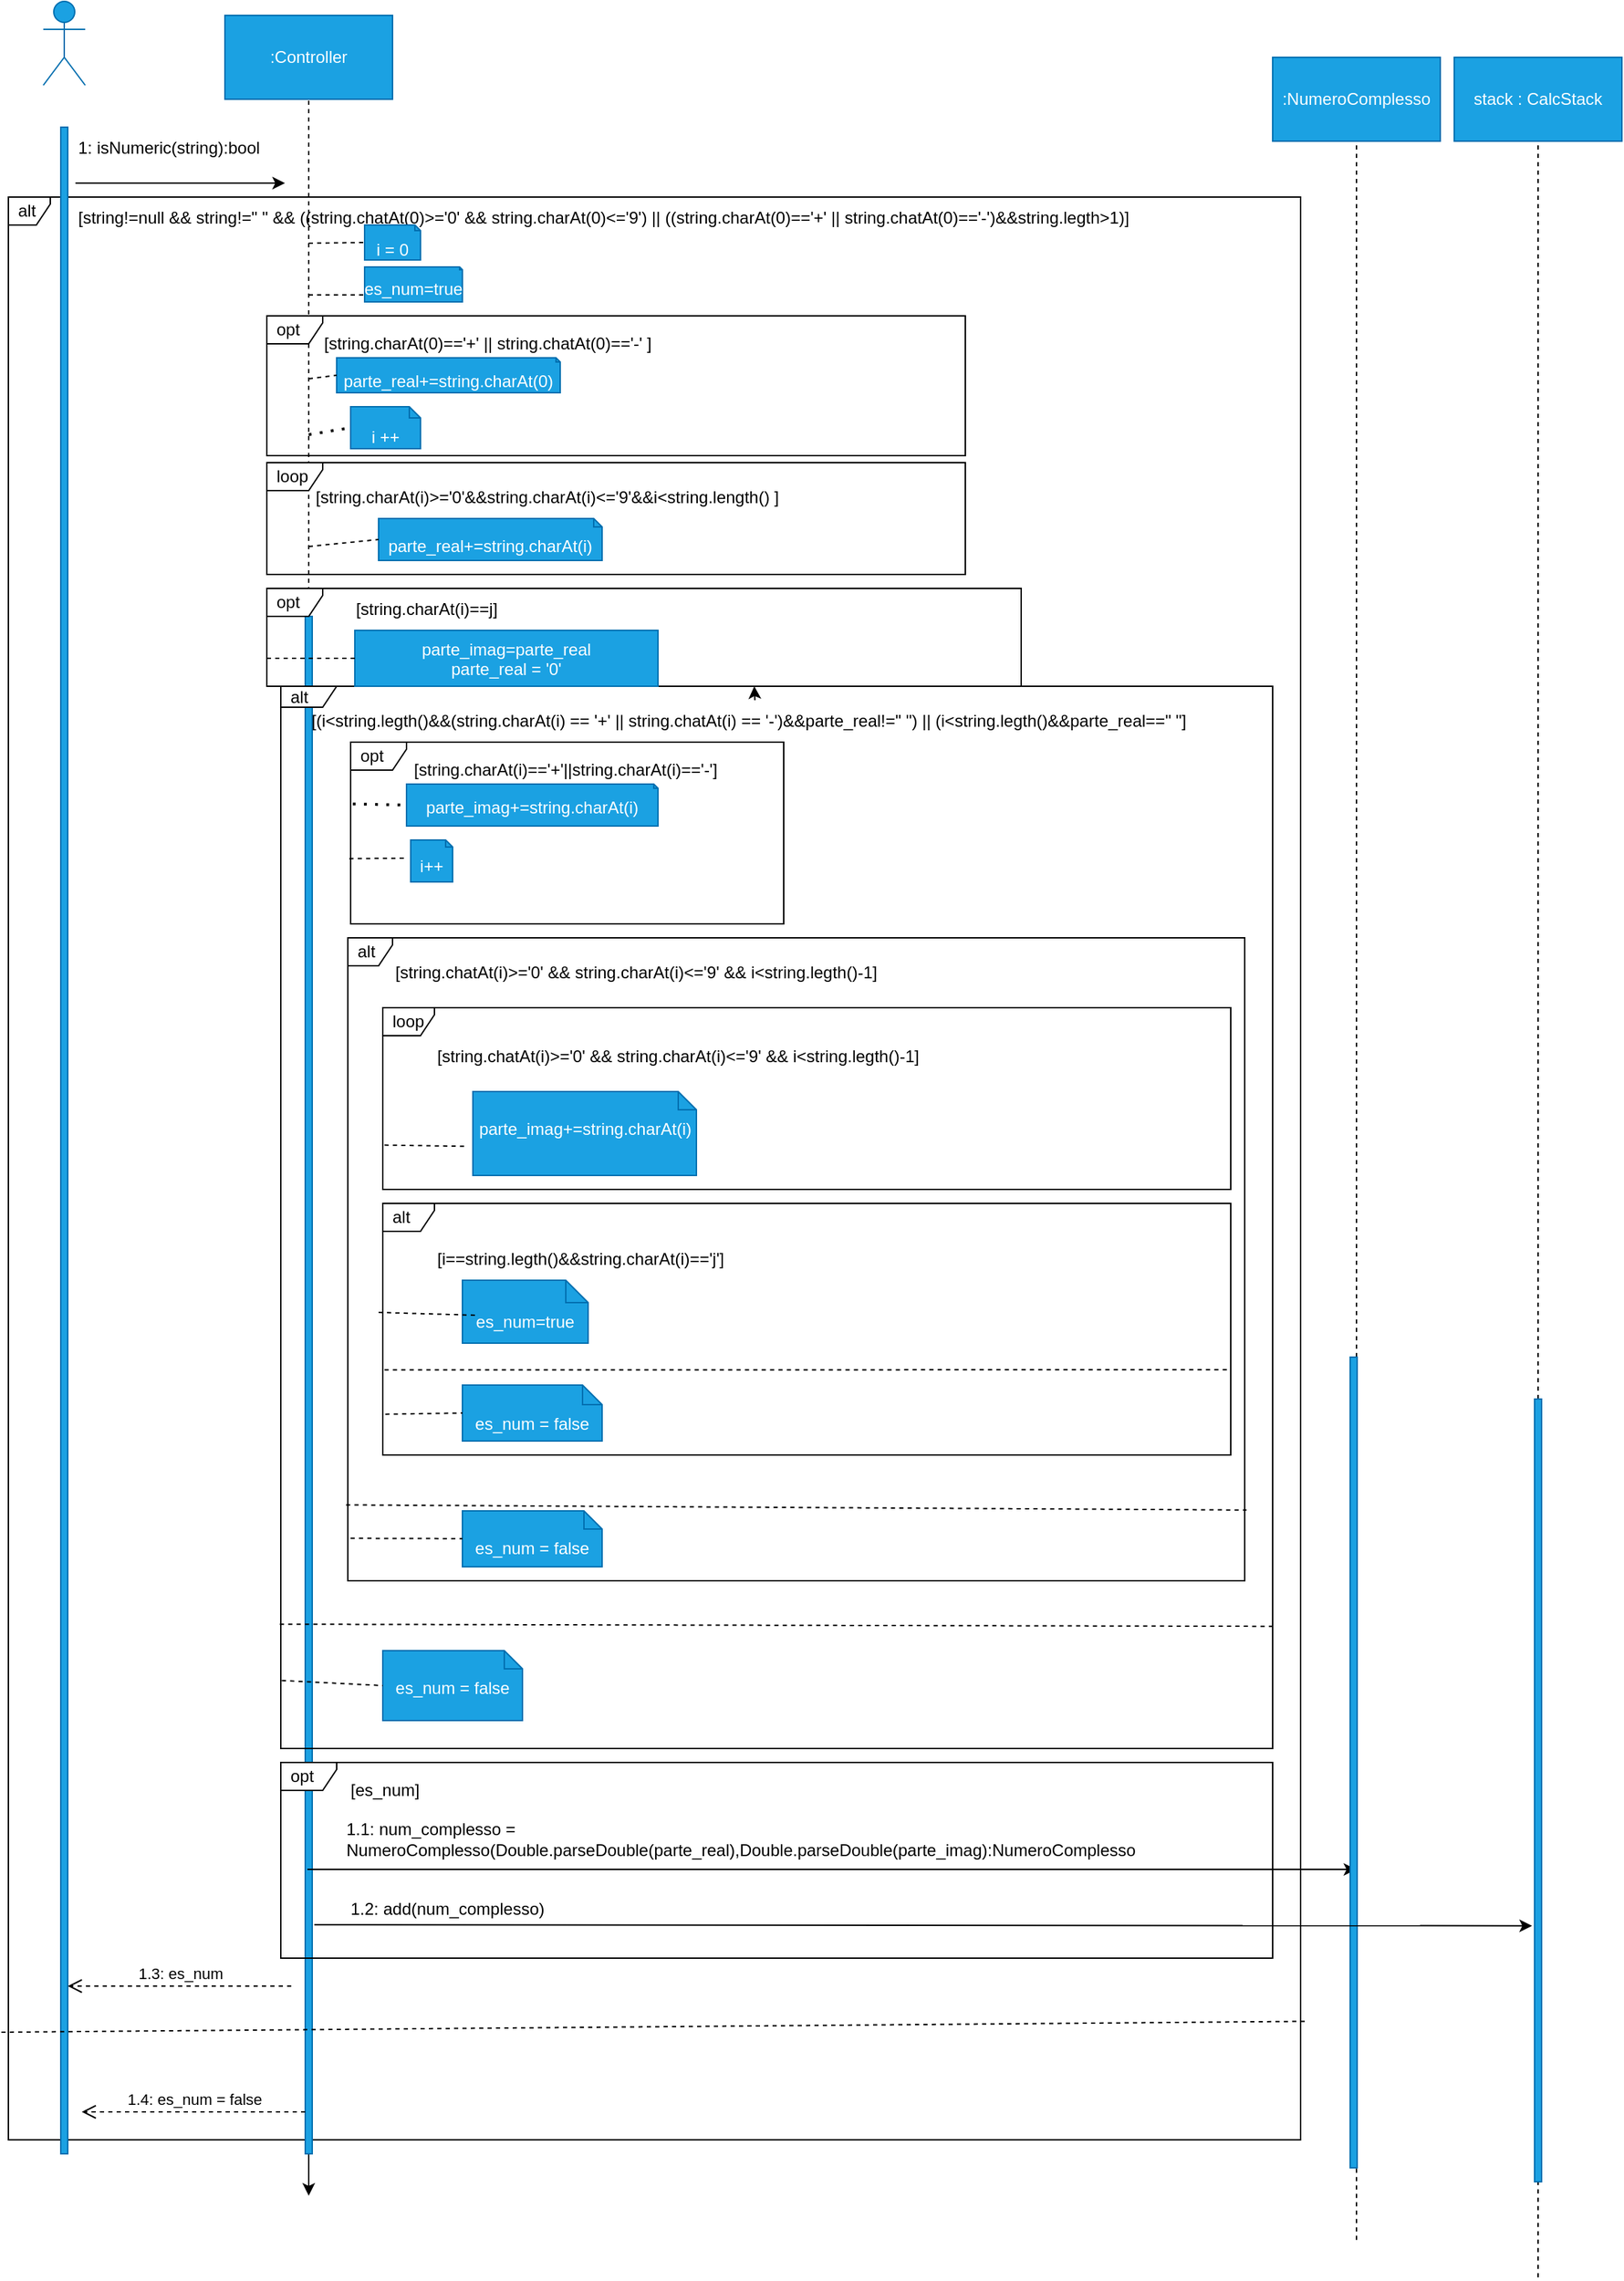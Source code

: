 <mxfile>
    <diagram id="JCXdLLRSakVFH7HluJLd" name="Page-1">
        <mxGraphModel dx="810" dy="604" grid="1" gridSize="10" guides="1" tooltips="1" connect="1" arrows="1" fold="1" page="1" pageScale="1" pageWidth="850" pageHeight="1100" math="0" shadow="0">
            <root>
                <mxCell id="0"/>
                <mxCell id="1" parent="0"/>
                <mxCell id="12" value="alt" style="shape=umlFrame;whiteSpace=wrap;html=1;width=30;height=20;boundedLbl=1;verticalAlign=middle;align=left;spacingLeft=5;" parent="1" vertex="1">
                    <mxGeometry x="5" y="140" width="925" height="1390" as="geometry"/>
                </mxCell>
                <mxCell id="2" value="Actor" style="shape=umlActor;verticalLabelPosition=bottom;verticalAlign=top;html=1;fillColor=#1ba1e2;fontColor=#ffffff;strokeColor=#006EAF;" parent="1" vertex="1">
                    <mxGeometry x="30" width="30" height="60" as="geometry"/>
                </mxCell>
                <mxCell id="3" value="" style="html=1;points=[];perimeter=orthogonalPerimeter;fillColor=#1ba1e2;fontColor=#ffffff;strokeColor=#006EAF;" parent="1" vertex="1">
                    <mxGeometry x="42.5" y="90" width="5" height="1450" as="geometry"/>
                </mxCell>
                <mxCell id="4" value="" style="endArrow=classic;html=1;" parent="1" edge="1">
                    <mxGeometry width="50" height="50" relative="1" as="geometry">
                        <mxPoint x="53" y="130" as="sourcePoint"/>
                        <mxPoint x="203" y="130" as="targetPoint"/>
                    </mxGeometry>
                </mxCell>
                <mxCell id="5" value="1: isNumeric(string):bool&amp;nbsp;" style="text;html=1;strokeColor=none;fillColor=none;align=left;verticalAlign=middle;whiteSpace=wrap;rounded=0;" parent="1" vertex="1">
                    <mxGeometry x="53" y="90" width="240" height="30" as="geometry"/>
                </mxCell>
                <mxCell id="6" value=":Controller" style="rounded=0;whiteSpace=wrap;html=1;fillColor=#1ba1e2;fontColor=#ffffff;strokeColor=#006EAF;" parent="1" vertex="1">
                    <mxGeometry x="160" y="10" width="120" height="60" as="geometry"/>
                </mxCell>
                <mxCell id="7" value="" style="endArrow=none;dashed=1;html=1;entryX=0.5;entryY=1;entryDx=0;entryDy=0;startArrow=none;" parent="1" source="8" target="6" edge="1">
                    <mxGeometry width="50" height="50" relative="1" as="geometry">
                        <mxPoint x="220" y="880" as="sourcePoint"/>
                        <mxPoint x="340" y="260" as="targetPoint"/>
                    </mxGeometry>
                </mxCell>
                <mxCell id="10" value="" style="endArrow=none;dashed=1;html=1;entryX=0.5;entryY=1;entryDx=0;entryDy=0;" parent="1" target="8" edge="1">
                    <mxGeometry width="50" height="50" relative="1" as="geometry">
                        <mxPoint x="220" y="1340.833" as="sourcePoint"/>
                        <mxPoint x="220" y="200" as="targetPoint"/>
                    </mxGeometry>
                </mxCell>
                <mxCell id="73" style="edgeStyle=none;html=1;" edge="1" parent="1" source="8">
                    <mxGeometry relative="1" as="geometry">
                        <mxPoint x="220" y="1570" as="targetPoint"/>
                    </mxGeometry>
                </mxCell>
                <mxCell id="8" value="" style="html=1;points=[];perimeter=orthogonalPerimeter;fillColor=#1ba1e2;fontColor=#ffffff;strokeColor=#006EAF;" parent="1" vertex="1">
                    <mxGeometry x="217.5" y="440" width="5" height="1100" as="geometry"/>
                </mxCell>
                <mxCell id="9" value="[string.charAt(i)&amp;gt;='0'&amp;amp;&amp;amp;string.charAt(i)&amp;lt;='9'&amp;amp;&amp;amp;i&amp;lt;string.length() ]" style="text;html=1;strokeColor=none;fillColor=none;align=left;verticalAlign=middle;whiteSpace=wrap;rounded=0;" parent="1" vertex="1">
                    <mxGeometry x="222.5" y="340" width="390" height="30" as="geometry"/>
                </mxCell>
                <mxCell id="11" value="loop" style="shape=umlFrame;whiteSpace=wrap;html=1;width=40;height=20;boundedLbl=1;verticalAlign=middle;align=left;spacingLeft=5;" parent="1" vertex="1">
                    <mxGeometry x="190" y="330" width="500" height="80" as="geometry"/>
                </mxCell>
                <mxCell id="13" value="[string!=null &amp;amp;&amp;amp; string!=&quot; &quot; &amp;amp;&amp;amp; ((string.chatAt(0)&amp;gt;='0' &amp;amp;&amp;amp; string.charAt(0)&amp;lt;='9') || ((string.charAt(0)=='+' || string.chatAt(0)=='-')&amp;amp;&amp;amp;string.legth&amp;gt;1)]" style="text;html=1;strokeColor=none;fillColor=none;align=left;verticalAlign=middle;whiteSpace=wrap;rounded=0;" parent="1" vertex="1">
                    <mxGeometry x="53" y="140" width="817" height="30" as="geometry"/>
                </mxCell>
                <mxCell id="16" value="i = 0" style="shape=note2;boundedLbl=1;whiteSpace=wrap;html=1;size=4;verticalAlign=top;align=center;fillColor=#1ba1e2;fontColor=#ffffff;strokeColor=#006EAF;" parent="1" vertex="1">
                    <mxGeometry x="260" y="160" width="40" height="25" as="geometry"/>
                </mxCell>
                <mxCell id="17" value="" style="endArrow=none;dashed=1;html=1;entryX=0;entryY=0.5;entryDx=0;entryDy=0;entryPerimeter=0;" parent="1" target="16" edge="1">
                    <mxGeometry width="50" height="50" relative="1" as="geometry">
                        <mxPoint x="220" y="173" as="sourcePoint"/>
                        <mxPoint x="270" y="300" as="targetPoint"/>
                    </mxGeometry>
                </mxCell>
                <mxCell id="19" value="parte_real+=string.charAt(i)" style="shape=note2;boundedLbl=1;whiteSpace=wrap;html=1;size=6;verticalAlign=top;align=center;fillColor=#1ba1e2;fontColor=#ffffff;strokeColor=#006EAF;" parent="1" vertex="1">
                    <mxGeometry x="270" y="370" width="160" height="30" as="geometry"/>
                </mxCell>
                <mxCell id="20" value="" style="endArrow=none;dashed=1;html=1;entryX=0;entryY=0.5;entryDx=0;entryDy=0;entryPerimeter=0;" parent="1" target="19" edge="1">
                    <mxGeometry width="50" height="50" relative="1" as="geometry">
                        <mxPoint x="220" y="390" as="sourcePoint"/>
                        <mxPoint x="270" y="400" as="targetPoint"/>
                    </mxGeometry>
                </mxCell>
                <mxCell id="22" value="alt" style="shape=umlFrame;whiteSpace=wrap;html=1;width=40;height=15;boundedLbl=1;verticalAlign=middle;align=left;spacingLeft=5;" parent="1" vertex="1">
                    <mxGeometry x="200" y="490" width="710" height="760" as="geometry"/>
                </mxCell>
                <mxCell id="72" style="edgeStyle=none;html=1;" edge="1" parent="1" source="23" target="22">
                    <mxGeometry relative="1" as="geometry"/>
                </mxCell>
                <mxCell id="23" value="[(i&amp;lt;string.legth()&amp;amp;&amp;amp;(string.charAt(i) == '+' || string.chatAt(i) == '-')&amp;amp;&amp;amp;parte_real!=&quot; &quot;) || (i&amp;lt;string.legth()&amp;amp;&amp;amp;parte_real==&quot; &quot;]" style="text;html=1;strokeColor=none;fillColor=none;align=left;verticalAlign=middle;whiteSpace=wrap;rounded=0;" parent="1" vertex="1">
                    <mxGeometry x="220" y="500" width="640" height="30" as="geometry"/>
                </mxCell>
                <mxCell id="24" value="alt" style="shape=umlFrame;whiteSpace=wrap;html=1;width=32;height=20;boundedLbl=1;verticalAlign=middle;align=left;spacingLeft=5;" parent="1" vertex="1">
                    <mxGeometry x="248" y="670" width="642" height="460" as="geometry"/>
                </mxCell>
                <mxCell id="25" value="[string.chatAt(i)&amp;gt;='0' &amp;amp;&amp;amp; string.charAt(i)&amp;lt;='9' &amp;amp;&amp;amp; i&amp;lt;string.legth()-1]" style="text;html=1;strokeColor=none;fillColor=none;align=left;verticalAlign=middle;whiteSpace=wrap;rounded=0;" parent="1" vertex="1">
                    <mxGeometry x="280" y="680" width="470" height="30" as="geometry"/>
                </mxCell>
                <mxCell id="26" value="i++" style="shape=note2;boundedLbl=1;whiteSpace=wrap;html=1;size=5;verticalAlign=top;align=center;fillColor=#1ba1e2;fontColor=#ffffff;strokeColor=#006EAF;" parent="1" vertex="1">
                    <mxGeometry x="293" y="600" width="30" height="30" as="geometry"/>
                </mxCell>
                <mxCell id="28" value="loop" style="shape=umlFrame;whiteSpace=wrap;html=1;width=37;height=20;boundedLbl=1;verticalAlign=middle;align=left;spacingLeft=5;" parent="1" vertex="1">
                    <mxGeometry x="273" y="720" width="607" height="130" as="geometry"/>
                </mxCell>
                <mxCell id="29" value="[string.chatAt(i)&amp;gt;='0' &amp;amp;&amp;amp; string.charAt(i)&amp;lt;='9' &amp;amp;&amp;amp; i&amp;lt;string.legth()-1]" style="text;html=1;strokeColor=none;fillColor=none;align=left;verticalAlign=middle;whiteSpace=wrap;rounded=0;" parent="1" vertex="1">
                    <mxGeometry x="310" y="740" width="430" height="30" as="geometry"/>
                </mxCell>
                <mxCell id="30" value="parte_imag+=string.charAt(i)" style="shape=note2;boundedLbl=1;whiteSpace=wrap;html=1;size=13;verticalAlign=top;align=center;fillColor=#1ba1e2;fontColor=#ffffff;strokeColor=#006EAF;" parent="1" vertex="1">
                    <mxGeometry x="337.5" y="780" width="160" height="60" as="geometry"/>
                </mxCell>
                <mxCell id="31" value="" style="endArrow=none;dashed=1;html=1;entryX=-0.022;entryY=0.653;entryDx=0;entryDy=0;entryPerimeter=0;exitX=0.002;exitY=0.756;exitDx=0;exitDy=0;exitPerimeter=0;" parent="1" edge="1" target="30" source="28">
                    <mxGeometry width="50" height="50" relative="1" as="geometry">
                        <mxPoint x="270" y="700" as="sourcePoint"/>
                        <mxPoint x="310" y="700" as="targetPoint"/>
                    </mxGeometry>
                </mxCell>
                <mxCell id="32" value="alt" style="shape=umlFrame;whiteSpace=wrap;html=1;width=37;height=20;boundedLbl=1;verticalAlign=middle;align=left;spacingLeft=5;" parent="1" vertex="1">
                    <mxGeometry x="273" y="860" width="607" height="180" as="geometry"/>
                </mxCell>
                <mxCell id="33" value="[i==string.legth()&amp;amp;&amp;amp;string.charAt(i)=='j']" style="text;html=1;strokeColor=none;fillColor=none;align=left;verticalAlign=middle;whiteSpace=wrap;rounded=0;" parent="1" vertex="1">
                    <mxGeometry x="310" y="885" width="215" height="30" as="geometry"/>
                </mxCell>
                <mxCell id="34" value="es_num=true" style="shape=note2;boundedLbl=1;whiteSpace=wrap;html=1;size=16;verticalAlign=top;align=center;fillColor=#1ba1e2;fontColor=#ffffff;strokeColor=#006EAF;" parent="1" vertex="1">
                    <mxGeometry x="330" y="915" width="90" height="45" as="geometry"/>
                </mxCell>
                <mxCell id="35" value="" style="endArrow=none;dashed=1;html=1;entryX=0.111;entryY=0.556;entryDx=0;entryDy=0;entryPerimeter=0;" parent="1" target="34" edge="1">
                    <mxGeometry width="50" height="50" relative="1" as="geometry">
                        <mxPoint x="270" y="938" as="sourcePoint"/>
                        <mxPoint x="320" y="780" as="targetPoint"/>
                    </mxGeometry>
                </mxCell>
                <mxCell id="39" value="" style="endArrow=classic;html=1;exitX=0.302;exitY=0.815;exitDx=0;exitDy=0;exitPerimeter=0;entryX=0.869;entryY=0.632;entryDx=0;entryDy=0;entryPerimeter=0;movable=1;resizable=1;rotatable=1;deletable=1;editable=1;connectable=1;" parent="1" source="8" target="43" edge="1">
                    <mxGeometry width="50" height="50" relative="1" as="geometry">
                        <mxPoint x="350" y="960" as="sourcePoint"/>
                        <mxPoint x="400" y="910" as="targetPoint"/>
                    </mxGeometry>
                </mxCell>
                <mxCell id="36" value="1.1: num_complesso =&amp;nbsp; NumeroComplesso(Double.parseDouble(parte_real),Double.parseDouble(parte_imag):NumeroComplesso" style="text;html=1;strokeColor=none;fillColor=none;align=left;verticalAlign=middle;whiteSpace=wrap;rounded=0;" parent="1" vertex="1">
                    <mxGeometry x="245" y="1300" width="560" height="30" as="geometry"/>
                </mxCell>
                <mxCell id="40" value=":NumeroComplesso" style="rounded=0;whiteSpace=wrap;html=1;fillColor=#1ba1e2;fontColor=#ffffff;strokeColor=#006EAF;" parent="1" vertex="1">
                    <mxGeometry x="910" y="40" width="120" height="60" as="geometry"/>
                </mxCell>
                <mxCell id="41" value="" style="endArrow=none;dashed=1;html=1;startArrow=none;entryX=0.5;entryY=1;entryDx=0;entryDy=0;" parent="1" source="43" edge="1" target="40">
                    <mxGeometry width="50" height="50" relative="1" as="geometry">
                        <mxPoint x="970" y="1338.333" as="sourcePoint"/>
                        <mxPoint x="970" y="200" as="targetPoint"/>
                    </mxGeometry>
                </mxCell>
                <mxCell id="42" value="" style="endArrow=none;dashed=1;html=1;" parent="1" target="43" edge="1">
                    <mxGeometry width="50" height="50" relative="1" as="geometry">
                        <mxPoint x="970" y="1601.667" as="sourcePoint"/>
                        <mxPoint x="970" y="200" as="targetPoint"/>
                    </mxGeometry>
                </mxCell>
                <mxCell id="43" value="" style="html=1;points=[];perimeter=orthogonalPerimeter;fillColor=#1ba1e2;fontColor=#ffffff;strokeColor=#006EAF;" parent="1" vertex="1">
                    <mxGeometry x="965.5" y="970" width="5" height="580" as="geometry"/>
                </mxCell>
                <mxCell id="46" value="1.2: add(num_complesso)&amp;nbsp;" style="text;html=1;strokeColor=none;fillColor=none;align=left;verticalAlign=middle;whiteSpace=wrap;rounded=0;" parent="1" vertex="1">
                    <mxGeometry x="248" y="1350" width="550" height="30" as="geometry"/>
                </mxCell>
                <mxCell id="47" value="stack : CalcStack" style="rounded=0;whiteSpace=wrap;html=1;fillColor=#1ba1e2;fontColor=#ffffff;strokeColor=#006EAF;" parent="1" vertex="1">
                    <mxGeometry x="1040" y="40" width="120" height="60" as="geometry"/>
                </mxCell>
                <mxCell id="48" value="" style="endArrow=none;dashed=1;html=1;startArrow=none;entryX=0.5;entryY=1;entryDx=0;entryDy=0;" parent="1" source="53" edge="1" target="47">
                    <mxGeometry width="50" height="50" relative="1" as="geometry">
                        <mxPoint x="1100" y="1340.833" as="sourcePoint"/>
                        <mxPoint x="1100" y="200" as="targetPoint"/>
                    </mxGeometry>
                </mxCell>
                <mxCell id="52" value="" style="endArrow=none;dashed=1;html=1;" parent="1" target="53" edge="1">
                    <mxGeometry width="50" height="50" relative="1" as="geometry">
                        <mxPoint x="1100" y="1628.333" as="sourcePoint"/>
                        <mxPoint x="1100" y="200" as="targetPoint"/>
                    </mxGeometry>
                </mxCell>
                <mxCell id="53" value="" style="html=1;points=[];perimeter=orthogonalPerimeter;fillColor=#1ba1e2;fontColor=#ffffff;strokeColor=#006EAF;" parent="1" vertex="1">
                    <mxGeometry x="1097.5" y="1000" width="5" height="560" as="geometry"/>
                </mxCell>
                <mxCell id="54" value="" style="endArrow=classic;html=1;exitX=1.302;exitY=0.851;exitDx=0;exitDy=0;exitPerimeter=0;movable=1;resizable=1;rotatable=1;deletable=1;editable=1;connectable=1;entryX=-0.365;entryY=0.673;entryDx=0;entryDy=0;entryPerimeter=0;" parent="1" source="8" target="53" edge="1">
                    <mxGeometry width="50" height="50" relative="1" as="geometry">
                        <mxPoint x="320" y="930" as="sourcePoint"/>
                        <mxPoint x="1110" y="1020" as="targetPoint"/>
                    </mxGeometry>
                </mxCell>
                <mxCell id="57" value="" style="endArrow=none;dashed=1;html=1;entryX=1.006;entryY=0.939;entryDx=0;entryDy=0;entryPerimeter=0;" parent="1" target="12" edge="1">
                    <mxGeometry width="50" height="50" relative="1" as="geometry">
                        <mxPoint y="1453" as="sourcePoint"/>
                        <mxPoint x="60" y="1190" as="targetPoint"/>
                    </mxGeometry>
                </mxCell>
                <mxCell id="61" value="1.4: es_num = false" style="endArrow=open;startArrow=none;endFill=0;startFill=0;endSize=8;html=1;verticalAlign=bottom;dashed=1;labelBackgroundColor=none;" parent="1" edge="1">
                    <mxGeometry width="160" relative="1" as="geometry">
                        <mxPoint x="217.5" y="1510" as="sourcePoint"/>
                        <mxPoint x="57.5" y="1510" as="targetPoint"/>
                    </mxGeometry>
                </mxCell>
                <mxCell id="62" value="1.3: es_num" style="endArrow=open;startArrow=none;endFill=0;startFill=0;endSize=8;html=1;verticalAlign=bottom;dashed=1;labelBackgroundColor=none;" parent="1" edge="1">
                    <mxGeometry width="160" relative="1" as="geometry">
                        <mxPoint x="207.5" y="1420" as="sourcePoint"/>
                        <mxPoint x="47.5" y="1420" as="targetPoint"/>
                    </mxGeometry>
                </mxCell>
                <mxCell id="63" value="" style="endArrow=none;dashed=1;html=1;entryX=1.002;entryY=0.885;entryDx=0;entryDy=0;entryPerimeter=0;exitX=-0.001;exitY=0.883;exitDx=0;exitDy=0;exitPerimeter=0;" parent="1" source="22" target="22" edge="1">
                    <mxGeometry width="50" height="50" relative="1" as="geometry">
                        <mxPoint x="200" y="1120" as="sourcePoint"/>
                        <mxPoint x="250" y="1070" as="targetPoint"/>
                    </mxGeometry>
                </mxCell>
                <mxCell id="64" value="es_num = false" style="shape=note2;boundedLbl=1;whiteSpace=wrap;html=1;size=13;verticalAlign=top;align=center;fillColor=#1ba1e2;fontColor=#ffffff;strokeColor=#006EAF;" parent="1" vertex="1">
                    <mxGeometry x="273" y="1180" width="100" height="50" as="geometry"/>
                </mxCell>
                <mxCell id="65" value="" style="endArrow=none;dashed=1;html=1;entryX=0;entryY=0.5;entryDx=0;entryDy=0;entryPerimeter=0;exitX=0.001;exitY=0.936;exitDx=0;exitDy=0;exitPerimeter=0;" parent="1" source="22" target="64" edge="1">
                    <mxGeometry width="50" height="50" relative="1" as="geometry">
                        <mxPoint x="200" y="1150" as="sourcePoint"/>
                        <mxPoint x="250" y="1100" as="targetPoint"/>
                    </mxGeometry>
                </mxCell>
                <mxCell id="66" value="" style="endArrow=none;dashed=1;html=1;entryX=1.002;entryY=0.89;entryDx=0;entryDy=0;entryPerimeter=0;exitX=-0.002;exitY=0.882;exitDx=0;exitDy=0;exitPerimeter=0;" parent="1" target="24" edge="1" source="24">
                    <mxGeometry width="50" height="50" relative="1" as="geometry">
                        <mxPoint x="250" y="1010" as="sourcePoint"/>
                        <mxPoint x="300" y="960" as="targetPoint"/>
                    </mxGeometry>
                </mxCell>
                <mxCell id="67" value="es_num = false" style="shape=note2;boundedLbl=1;whiteSpace=wrap;html=1;size=13;verticalAlign=top;align=center;fillColor=#1ba1e2;fontColor=#ffffff;strokeColor=#006EAF;" parent="1" vertex="1">
                    <mxGeometry x="330" y="1080" width="100" height="40" as="geometry"/>
                </mxCell>
                <mxCell id="68" value="" style="endArrow=none;dashed=1;html=1;exitX=0.003;exitY=0.934;exitDx=0;exitDy=0;exitPerimeter=0;" parent="1" source="24" target="67" edge="1">
                    <mxGeometry width="50" height="50" relative="1" as="geometry">
                        <mxPoint x="250" y="1060" as="sourcePoint"/>
                        <mxPoint x="300" y="1010" as="targetPoint"/>
                    </mxGeometry>
                </mxCell>
                <mxCell id="69" value="es_num = false" style="shape=note2;boundedLbl=1;whiteSpace=wrap;html=1;size=14;verticalAlign=top;align=center;fillColor=#1ba1e2;fontColor=#ffffff;strokeColor=#006EAF;" parent="1" vertex="1">
                    <mxGeometry x="330" y="990" width="100" height="40" as="geometry"/>
                </mxCell>
                <mxCell id="70" value="" style="endArrow=none;dashed=1;html=1;entryX=0;entryY=0.5;entryDx=0;entryDy=0;entryPerimeter=0;exitX=0.003;exitY=0.838;exitDx=0;exitDy=0;exitPerimeter=0;" parent="1" target="69" edge="1" source="32">
                    <mxGeometry width="50" height="50" relative="1" as="geometry">
                        <mxPoint x="270" y="960" as="sourcePoint"/>
                        <mxPoint x="320" y="920" as="targetPoint"/>
                    </mxGeometry>
                </mxCell>
                <mxCell id="71" value="" style="endArrow=none;dashed=1;html=1;exitX=0.002;exitY=0.662;exitDx=0;exitDy=0;exitPerimeter=0;" edge="1" parent="1" source="32">
                    <mxGeometry width="50" height="50" relative="1" as="geometry">
                        <mxPoint x="280" y="935" as="sourcePoint"/>
                        <mxPoint x="880" y="979" as="targetPoint"/>
                    </mxGeometry>
                </mxCell>
                <mxCell id="74" value="opt" style="shape=umlFrame;whiteSpace=wrap;html=1;width=40;height=20;boundedLbl=1;verticalAlign=middle;align=left;spacingLeft=5;" vertex="1" parent="1">
                    <mxGeometry x="250" y="530" width="310" height="130" as="geometry"/>
                </mxCell>
                <mxCell id="75" value="[string.charAt(i)=='+'||string.charAt(i)=='-']" style="text;html=1;strokeColor=none;fillColor=none;align=center;verticalAlign=middle;whiteSpace=wrap;rounded=0;" vertex="1" parent="1">
                    <mxGeometry x="286.5" y="535" width="233.5" height="30" as="geometry"/>
                </mxCell>
                <mxCell id="76" value="parte_imag+=string.charAt(i)" style="shape=note2;boundedLbl=1;whiteSpace=wrap;html=1;size=3;verticalAlign=top;align=center;fillColor=#1ba1e2;fontColor=#ffffff;strokeColor=#006EAF;" vertex="1" parent="1">
                    <mxGeometry x="290" y="560" width="180" height="30" as="geometry"/>
                </mxCell>
                <mxCell id="77" value="opt" style="shape=umlFrame;whiteSpace=wrap;html=1;width=40;height=20;boundedLbl=1;verticalAlign=middle;align=left;spacingLeft=5;" vertex="1" parent="1">
                    <mxGeometry x="190" y="225" width="500" height="100" as="geometry"/>
                </mxCell>
                <mxCell id="78" value="[string.charAt(0)=='+' || string.chatAt(0)=='-' ]" style="text;html=1;strokeColor=none;fillColor=none;align=left;verticalAlign=middle;whiteSpace=wrap;rounded=0;" vertex="1" parent="1">
                    <mxGeometry x="229" y="230" width="422" height="30" as="geometry"/>
                </mxCell>
                <mxCell id="80" value="i ++" style="shape=note2;boundedLbl=1;whiteSpace=wrap;html=1;size=8;verticalAlign=top;align=center;fillColor=#1ba1e2;fontColor=#ffffff;strokeColor=#006EAF;" vertex="1" parent="1">
                    <mxGeometry x="250" y="290" width="50" height="30" as="geometry"/>
                </mxCell>
                <mxCell id="79" value="parte_real+=string.charAt(0)" style="shape=note2;boundedLbl=1;whiteSpace=wrap;html=1;size=3;verticalAlign=top;align=center;fillColor=#1ba1e2;fontColor=#ffffff;strokeColor=#006EAF;movable=1;resizable=1;rotatable=1;deletable=1;editable=1;connectable=1;" vertex="1" parent="1">
                    <mxGeometry x="240" y="255" width="160" height="25" as="geometry"/>
                </mxCell>
                <mxCell id="82" value="" style="endArrow=none;dashed=1;html=1;entryX=0;entryY=0.5;entryDx=0;entryDy=0;entryPerimeter=0;" edge="1" parent="1" target="79">
                    <mxGeometry width="50" height="50" relative="1" as="geometry">
                        <mxPoint x="220" y="270" as="sourcePoint"/>
                        <mxPoint x="270" y="260" as="targetPoint"/>
                    </mxGeometry>
                </mxCell>
                <mxCell id="83" value="" style="endArrow=none;dashed=1;html=1;dashPattern=1 3;strokeWidth=2;entryX=0;entryY=0.5;entryDx=0;entryDy=0;entryPerimeter=0;" edge="1" parent="1" target="80">
                    <mxGeometry width="50" height="50" relative="1" as="geometry">
                        <mxPoint x="220" y="310" as="sourcePoint"/>
                        <mxPoint x="270" y="300" as="targetPoint"/>
                    </mxGeometry>
                </mxCell>
                <mxCell id="85" value="es_num=true" style="shape=note2;boundedLbl=1;whiteSpace=wrap;html=1;size=2;verticalAlign=top;align=center;fillColor=#1ba1e2;fontColor=#ffffff;strokeColor=#006EAF;" vertex="1" parent="1">
                    <mxGeometry x="260" y="190" width="70" height="25" as="geometry"/>
                </mxCell>
                <mxCell id="86" value="" style="endArrow=none;dashed=1;html=1;" edge="1" parent="1">
                    <mxGeometry width="50" height="50" relative="1" as="geometry">
                        <mxPoint x="220" y="210" as="sourcePoint"/>
                        <mxPoint x="260" y="210" as="targetPoint"/>
                        <Array as="points">
                            <mxPoint x="230" y="210"/>
                        </Array>
                    </mxGeometry>
                </mxCell>
                <mxCell id="87" value="opt" style="shape=umlFrame;whiteSpace=wrap;html=1;width=40;height=20;boundedLbl=1;verticalAlign=middle;align=left;spacingLeft=5;" vertex="1" parent="1">
                    <mxGeometry x="190" y="420" width="540" height="70" as="geometry"/>
                </mxCell>
                <mxCell id="88" value="&lt;span style=&quot;text-align: left;&quot;&gt;[string.charAt(i)==j]&lt;/span&gt;" style="text;html=1;strokeColor=none;fillColor=none;align=center;verticalAlign=middle;whiteSpace=wrap;rounded=0;" vertex="1" parent="1">
                    <mxGeometry x="236" y="420" width="137" height="30" as="geometry"/>
                </mxCell>
                <mxCell id="89" value="" style="endArrow=none;dashed=1;html=1;dashPattern=1 3;strokeWidth=2;entryX=0;entryY=0.5;entryDx=0;entryDy=0;entryPerimeter=0;exitX=0.005;exitY=0.34;exitDx=0;exitDy=0;exitPerimeter=0;" edge="1" parent="1" source="74" target="76">
                    <mxGeometry width="50" height="50" relative="1" as="geometry">
                        <mxPoint x="250" y="580" as="sourcePoint"/>
                        <mxPoint x="300" y="530" as="targetPoint"/>
                    </mxGeometry>
                </mxCell>
                <mxCell id="90" value="" style="endArrow=none;dashed=1;html=1;exitX=-0.003;exitY=0.641;exitDx=0;exitDy=0;exitPerimeter=0;" edge="1" parent="1" source="74">
                    <mxGeometry width="50" height="50" relative="1" as="geometry">
                        <mxPoint x="250" y="620" as="sourcePoint"/>
                        <mxPoint x="290" y="613" as="targetPoint"/>
                    </mxGeometry>
                </mxCell>
                <mxCell id="93" value="parte_imag=parte_real&lt;br&gt;parte_real = '0'" style="shape=note2;boundedLbl=1;whiteSpace=wrap;html=1;size=0;verticalAlign=top;align=center;fillColor=#1ba1e2;fontColor=#ffffff;strokeColor=#006EAF;" vertex="1" parent="1">
                    <mxGeometry x="253" y="450" width="217" height="40" as="geometry"/>
                </mxCell>
                <mxCell id="94" value="" style="endArrow=none;dashed=1;html=1;entryX=0;entryY=0.5;entryDx=0;entryDy=0;entryPerimeter=0;" edge="1" parent="1" target="93">
                    <mxGeometry width="50" height="50" relative="1" as="geometry">
                        <mxPoint x="190" y="470" as="sourcePoint"/>
                        <mxPoint x="240" y="420" as="targetPoint"/>
                    </mxGeometry>
                </mxCell>
                <mxCell id="95" value="opt" style="shape=umlFrame;whiteSpace=wrap;html=1;width=40;height=20;boundedLbl=1;verticalAlign=middle;align=left;spacingLeft=5;" vertex="1" parent="1">
                    <mxGeometry x="200" y="1260" width="710" height="140" as="geometry"/>
                </mxCell>
                <mxCell id="96" value="[es_num]" style="text;html=1;strokeColor=none;fillColor=none;align=left;verticalAlign=middle;whiteSpace=wrap;rounded=0;" vertex="1" parent="1">
                    <mxGeometry x="248" y="1265" width="72" height="30" as="geometry"/>
                </mxCell>
            </root>
        </mxGraphModel>
    </diagram>
</mxfile>